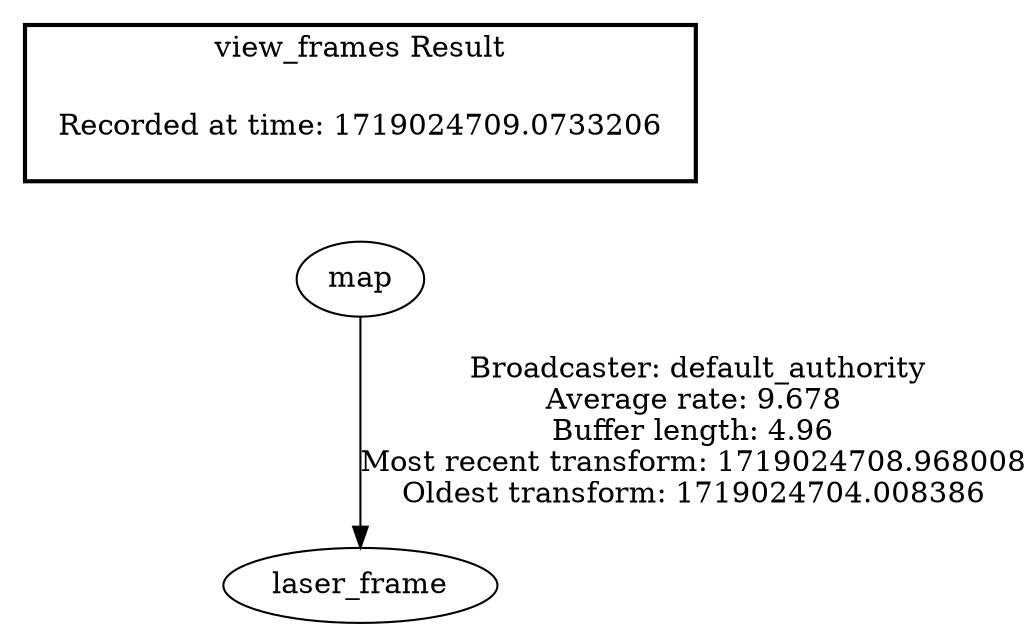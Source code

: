 digraph G {
"map" -> "laser_frame"[label=" Broadcaster: default_authority\nAverage rate: 9.678\nBuffer length: 4.96\nMost recent transform: 1719024708.968008\nOldest transform: 1719024704.008386\n"];
edge [style=invis];
 subgraph cluster_legend { style=bold; color=black; label ="view_frames Result";
"Recorded at time: 1719024709.0733206"[ shape=plaintext ] ;
}->"map";
}